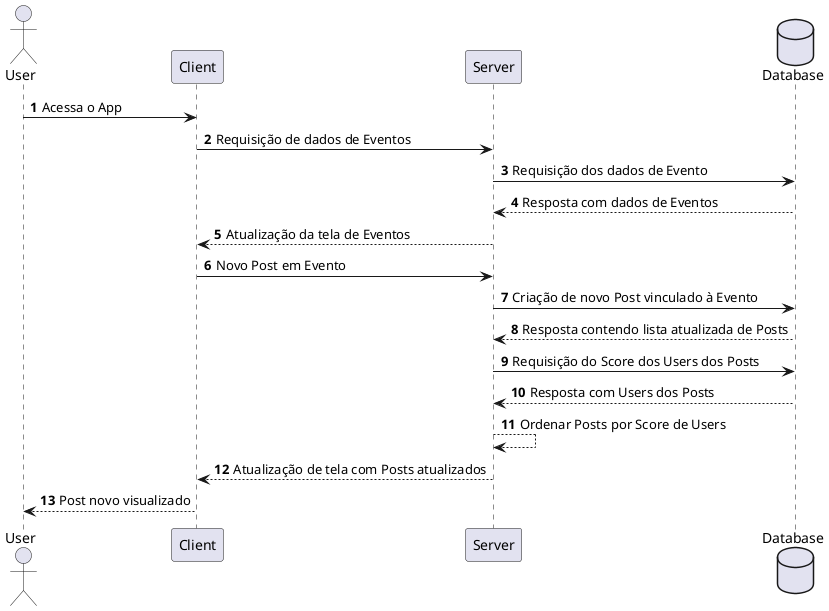 @startuml
'https://plantuml.com/sequence-diagram

actor User as User
participant Client as Client
participant Server as Server
database Database as Db
autonumber

User -> Client: Acessa o App
Client -> Server: Requisição de dados de Eventos
Server -> Db: Requisição dos dados de Evento
Db --> Server: Resposta com dados de Eventos
Server --> Client: Atualização da tela de Eventos
Client -> Server: Novo Post em Evento
Server -> Db: Criação de novo Post vinculado à Evento
Db --> Server: Resposta contendo lista atualizada de Posts
Server -> Db: Requisição do Score dos Users dos Posts
Db --> Server: Resposta com Users dos Posts
Server --> Server: Ordenar Posts por Score de Users
Server --> Client: Atualização de tela com Posts atualizados
Client --> User: Post novo visualizado

@enduml